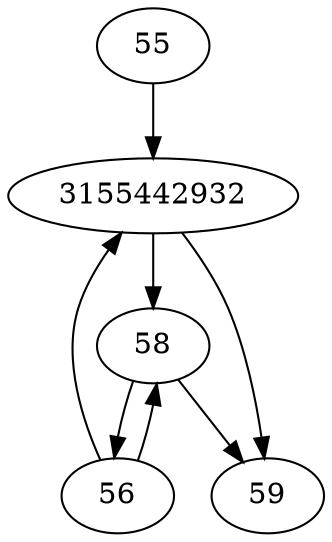 strict digraph  {
3155442932;
55;
56;
58;
59;
3155442932 -> 58;
3155442932 -> 59;
55 -> 3155442932;
56 -> 58;
56 -> 3155442932;
58 -> 56;
58 -> 59;
}
